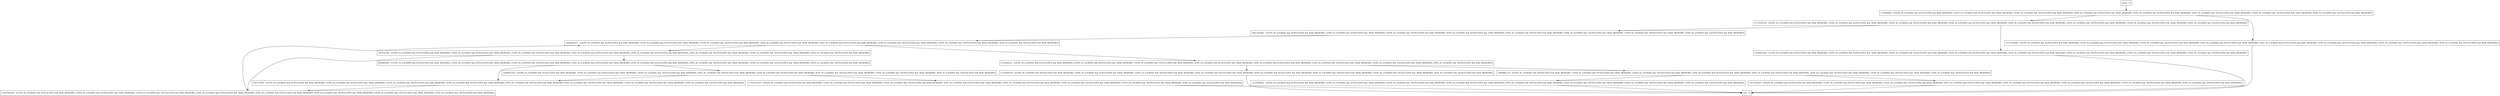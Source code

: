 digraph compact {
node [shape=record];
1117035335 [label="1117035335 - [(!ENV_IS_LOCKING && DUPLICATES && MAX_MEMORY), (!ENV_IS_LOCKING && DUPLICATES && !MAX_MEMORY), (!ENV_IS_LOCKING && !DUPLICATES && MAX_MEMORY), (ENV_IS_LOCKING && DUPLICATES && !MAX_MEMORY), (ENV_IS_LOCKING && DUPLICATES && MAX_MEMORY), (ENV_IS_LOCKING && !DUPLICATES && !MAX_MEMORY), (!ENV_IS_LOCKING && !DUPLICATES && !MAX_MEMORY), (ENV_IS_LOCKING && !DUPLICATES && MAX_MEMORY)]"];
275048482 [label="275048482 - [(!ENV_IS_LOCKING && DUPLICATES && MAX_MEMORY), (!ENV_IS_LOCKING && DUPLICATES && !MAX_MEMORY), (!ENV_IS_LOCKING && !DUPLICATES && MAX_MEMORY), (ENV_IS_LOCKING && DUPLICATES && !MAX_MEMORY), (ENV_IS_LOCKING && DUPLICATES && MAX_MEMORY), (ENV_IS_LOCKING && !DUPLICATES && !MAX_MEMORY), (!ENV_IS_LOCKING && !DUPLICATES && !MAX_MEMORY), (ENV_IS_LOCKING && !DUPLICATES && MAX_MEMORY)]"];
685665663 [label="685665663 - [(!ENV_IS_LOCKING && DUPLICATES && MAX_MEMORY), (!ENV_IS_LOCKING && DUPLICATES && !MAX_MEMORY), (!ENV_IS_LOCKING && !DUPLICATES && MAX_MEMORY), (ENV_IS_LOCKING && DUPLICATES && !MAX_MEMORY), (ENV_IS_LOCKING && DUPLICATES && MAX_MEMORY), (ENV_IS_LOCKING && !DUPLICATES && !MAX_MEMORY), (!ENV_IS_LOCKING && !DUPLICATES && !MAX_MEMORY), (ENV_IS_LOCKING && !DUPLICATES && MAX_MEMORY)]"];
1123050754 [label="1123050754 - [(!ENV_IS_LOCKING && DUPLICATES && MAX_MEMORY), (!ENV_IS_LOCKING && DUPLICATES && !MAX_MEMORY), (!ENV_IS_LOCKING && !DUPLICATES && MAX_MEMORY), (ENV_IS_LOCKING && DUPLICATES && !MAX_MEMORY), (ENV_IS_LOCKING && DUPLICATES && MAX_MEMORY), (ENV_IS_LOCKING && !DUPLICATES && !MAX_MEMORY), (!ENV_IS_LOCKING && !DUPLICATES && !MAX_MEMORY), (ENV_IS_LOCKING && !DUPLICATES && MAX_MEMORY)]"];
1517103698 [label="1517103698 - [(!ENV_IS_LOCKING && DUPLICATES && MAX_MEMORY), (!ENV_IS_LOCKING && DUPLICATES && !MAX_MEMORY), (!ENV_IS_LOCKING && !DUPLICATES && MAX_MEMORY), (ENV_IS_LOCKING && DUPLICATES && !MAX_MEMORY), (ENV_IS_LOCKING && DUPLICATES && MAX_MEMORY), (ENV_IS_LOCKING && !DUPLICATES && !MAX_MEMORY), (!ENV_IS_LOCKING && !DUPLICATES && !MAX_MEMORY), (ENV_IS_LOCKING && !DUPLICATES && MAX_MEMORY)]"];
1909885179 [label="1909885179 - [(!ENV_IS_LOCKING && DUPLICATES && MAX_MEMORY), (!ENV_IS_LOCKING && DUPLICATES && !MAX_MEMORY), (!ENV_IS_LOCKING && !DUPLICATES && MAX_MEMORY), (ENV_IS_LOCKING && DUPLICATES && !MAX_MEMORY), (ENV_IS_LOCKING && DUPLICATES && MAX_MEMORY), (ENV_IS_LOCKING && !DUPLICATES && !MAX_MEMORY), (!ENV_IS_LOCKING && !DUPLICATES && !MAX_MEMORY), (ENV_IS_LOCKING && !DUPLICATES && MAX_MEMORY)]"];
1801326381 [label="1801326381 - [(!ENV_IS_LOCKING && DUPLICATES && MAX_MEMORY), (!ENV_IS_LOCKING && DUPLICATES && !MAX_MEMORY), (!ENV_IS_LOCKING && !DUPLICATES && MAX_MEMORY), (ENV_IS_LOCKING && DUPLICATES && !MAX_MEMORY), (ENV_IS_LOCKING && DUPLICATES && MAX_MEMORY), (ENV_IS_LOCKING && !DUPLICATES && !MAX_MEMORY), (!ENV_IS_LOCKING && !DUPLICATES && !MAX_MEMORY), (ENV_IS_LOCKING && !DUPLICATES && MAX_MEMORY)]"];
1742532167 [label="1742532167 - [(!ENV_IS_LOCKING && DUPLICATES && MAX_MEMORY), (!ENV_IS_LOCKING && DUPLICATES && !MAX_MEMORY), (!ENV_IS_LOCKING && !DUPLICATES && MAX_MEMORY), (ENV_IS_LOCKING && DUPLICATES && !MAX_MEMORY), (ENV_IS_LOCKING && DUPLICATES && MAX_MEMORY), (ENV_IS_LOCKING && !DUPLICATES && !MAX_MEMORY), (!ENV_IS_LOCKING && !DUPLICATES && !MAX_MEMORY), (ENV_IS_LOCKING && !DUPLICATES && MAX_MEMORY)]"];
157856225 [label="157856225 - [(!ENV_IS_LOCKING && DUPLICATES && MAX_MEMORY), (!ENV_IS_LOCKING && DUPLICATES && !MAX_MEMORY), (!ENV_IS_LOCKING && !DUPLICATES && MAX_MEMORY), (ENV_IS_LOCKING && DUPLICATES && !MAX_MEMORY), (ENV_IS_LOCKING && DUPLICATES && MAX_MEMORY), (ENV_IS_LOCKING && !DUPLICATES && !MAX_MEMORY), (!ENV_IS_LOCKING && !DUPLICATES && !MAX_MEMORY), (ENV_IS_LOCKING && !DUPLICATES && MAX_MEMORY)]"];
156715095 [label="156715095 - [(!ENV_IS_LOCKING && DUPLICATES && MAX_MEMORY), (!ENV_IS_LOCKING && DUPLICATES && !MAX_MEMORY), (!ENV_IS_LOCKING && !DUPLICATES && MAX_MEMORY), (ENV_IS_LOCKING && DUPLICATES && !MAX_MEMORY), (ENV_IS_LOCKING && DUPLICATES && MAX_MEMORY), (ENV_IS_LOCKING && !DUPLICATES && !MAX_MEMORY), (!ENV_IS_LOCKING && !DUPLICATES && !MAX_MEMORY), (ENV_IS_LOCKING && !DUPLICATES && MAX_MEMORY)]"];
1527250027 [label="1527250027 - [(!ENV_IS_LOCKING && DUPLICATES && MAX_MEMORY), (!ENV_IS_LOCKING && DUPLICATES && !MAX_MEMORY), (!ENV_IS_LOCKING && !DUPLICATES && MAX_MEMORY), (ENV_IS_LOCKING && DUPLICATES && !MAX_MEMORY), (ENV_IS_LOCKING && DUPLICATES && MAX_MEMORY), (ENV_IS_LOCKING && !DUPLICATES && !MAX_MEMORY), (!ENV_IS_LOCKING && !DUPLICATES && !MAX_MEMORY), (ENV_IS_LOCKING && !DUPLICATES && MAX_MEMORY)]"];
entry [label="entry - []"];
exit [label="exit - []"];
1866482157 [label="1866482157 - [(!ENV_IS_LOCKING && DUPLICATES && MAX_MEMORY), (!ENV_IS_LOCKING && DUPLICATES && !MAX_MEMORY), (!ENV_IS_LOCKING && !DUPLICATES && MAX_MEMORY), (ENV_IS_LOCKING && DUPLICATES && !MAX_MEMORY), (ENV_IS_LOCKING && DUPLICATES && MAX_MEMORY), (ENV_IS_LOCKING && !DUPLICATES && !MAX_MEMORY), (!ENV_IS_LOCKING && !DUPLICATES && !MAX_MEMORY), (ENV_IS_LOCKING && !DUPLICATES && MAX_MEMORY)]"];
307552390 [label="307552390 - [(!ENV_IS_LOCKING && DUPLICATES && MAX_MEMORY), (!ENV_IS_LOCKING && DUPLICATES && !MAX_MEMORY), (!ENV_IS_LOCKING && !DUPLICATES && MAX_MEMORY), (ENV_IS_LOCKING && DUPLICATES && !MAX_MEMORY), (ENV_IS_LOCKING && DUPLICATES && MAX_MEMORY), (ENV_IS_LOCKING && !DUPLICATES && !MAX_MEMORY), (!ENV_IS_LOCKING && !DUPLICATES && !MAX_MEMORY), (ENV_IS_LOCKING && !DUPLICATES && MAX_MEMORY)]"];
1009965355 [label="1009965355 - [(!ENV_IS_LOCKING && DUPLICATES && MAX_MEMORY), (!ENV_IS_LOCKING && DUPLICATES && !MAX_MEMORY), (!ENV_IS_LOCKING && !DUPLICATES && MAX_MEMORY), (ENV_IS_LOCKING && DUPLICATES && !MAX_MEMORY), (ENV_IS_LOCKING && DUPLICATES && MAX_MEMORY), (ENV_IS_LOCKING && !DUPLICATES && !MAX_MEMORY), (!ENV_IS_LOCKING && !DUPLICATES && !MAX_MEMORY), (ENV_IS_LOCKING && !DUPLICATES && MAX_MEMORY)]"];
1537839002 [label="1537839002 - [(!ENV_IS_LOCKING && DUPLICATES && MAX_MEMORY), (!ENV_IS_LOCKING && DUPLICATES && !MAX_MEMORY), (!ENV_IS_LOCKING && !DUPLICATES && MAX_MEMORY), (ENV_IS_LOCKING && DUPLICATES && !MAX_MEMORY), (ENV_IS_LOCKING && DUPLICATES && MAX_MEMORY), (ENV_IS_LOCKING && !DUPLICATES && !MAX_MEMORY), (!ENV_IS_LOCKING && !DUPLICATES && !MAX_MEMORY), (ENV_IS_LOCKING && !DUPLICATES && MAX_MEMORY)]"];
1165762208 [label="1165762208 - [(!ENV_IS_LOCKING && DUPLICATES && MAX_MEMORY), (!ENV_IS_LOCKING && DUPLICATES && !MAX_MEMORY), (!ENV_IS_LOCKING && !DUPLICATES && MAX_MEMORY), (ENV_IS_LOCKING && DUPLICATES && !MAX_MEMORY), (ENV_IS_LOCKING && DUPLICATES && MAX_MEMORY), (ENV_IS_LOCKING && !DUPLICATES && !MAX_MEMORY), (!ENV_IS_LOCKING && !DUPLICATES && !MAX_MEMORY), (ENV_IS_LOCKING && !DUPLICATES && MAX_MEMORY)]"];
1556926364 [label="1556926364 - [(!ENV_IS_LOCKING && DUPLICATES && MAX_MEMORY), (!ENV_IS_LOCKING && DUPLICATES && !MAX_MEMORY), (!ENV_IS_LOCKING && !DUPLICATES && MAX_MEMORY), (ENV_IS_LOCKING && DUPLICATES && !MAX_MEMORY), (ENV_IS_LOCKING && DUPLICATES && MAX_MEMORY), (ENV_IS_LOCKING && !DUPLICATES && !MAX_MEMORY), (!ENV_IS_LOCKING && !DUPLICATES && !MAX_MEMORY), (ENV_IS_LOCKING && !DUPLICATES && MAX_MEMORY)]"];
entry;
exit;
1117035335 -> 1801326381;
1117035335 -> 1556926364;
275048482 -> 1117035335;
275048482 -> 1517103698;
685665663 -> 1009965355;
685665663 -> 156715095;
1123050754 -> exit;
1517103698 -> exit;
1909885179 -> 1537839002;
1909885179 -> 1527250027;
1801326381 -> 1866482157;
1742532167 -> exit;
157856225 -> 1123050754;
157856225 -> 1909885179;
156715095 -> 1165762208;
1527250027 -> exit;
entry -> 275048482;
1866482157 -> 307552390;
1866482157 -> 157856225;
307552390 -> 685665663;
307552390 -> 1165762208;
1009965355 -> 1742532167;
1009965355 -> 156715095;
1537839002 -> exit;
1165762208 -> 1866482157;
1556926364 -> exit;
}
